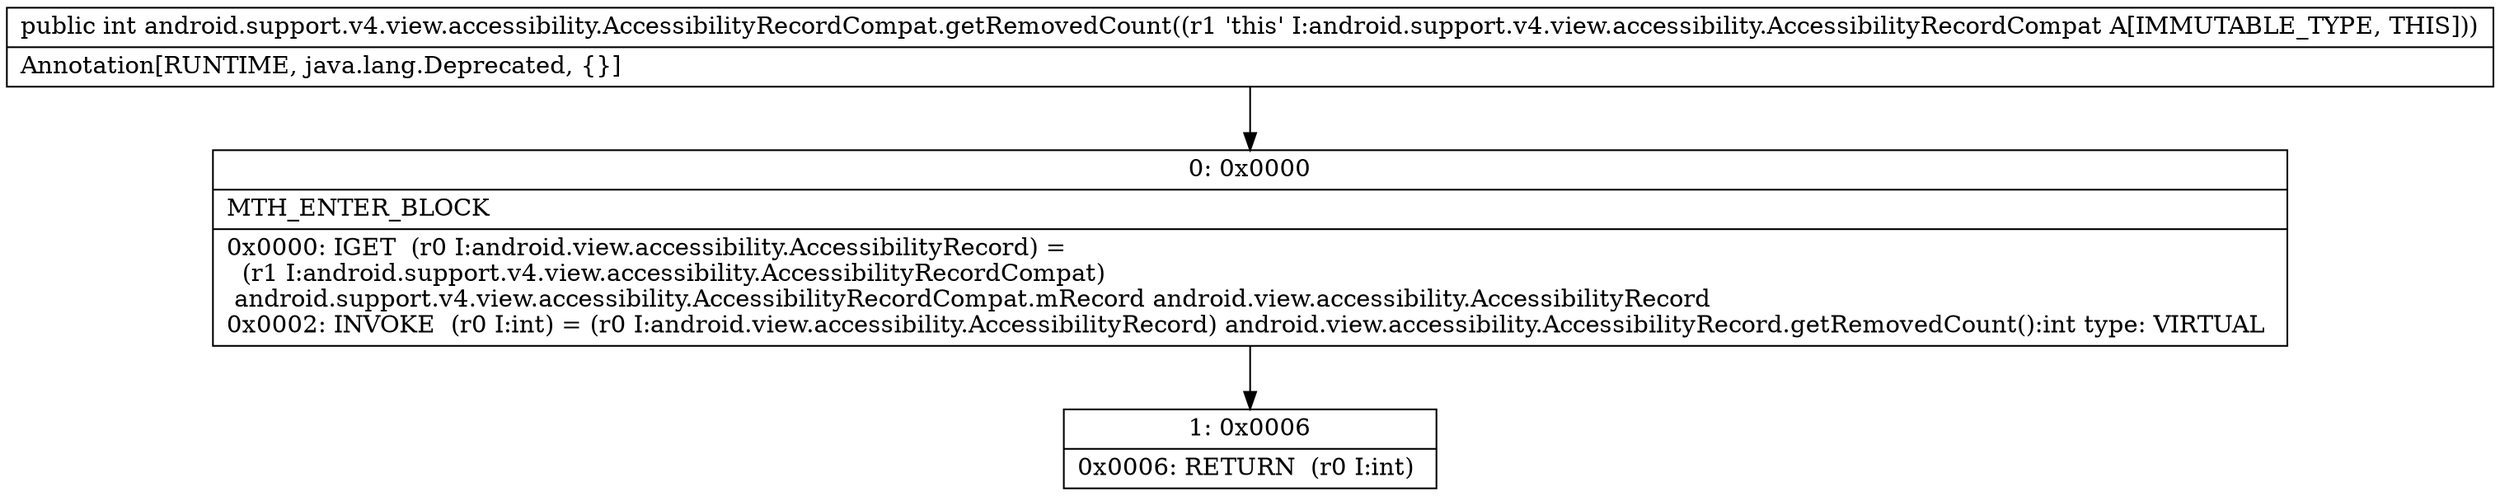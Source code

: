 digraph "CFG forandroid.support.v4.view.accessibility.AccessibilityRecordCompat.getRemovedCount()I" {
Node_0 [shape=record,label="{0\:\ 0x0000|MTH_ENTER_BLOCK\l|0x0000: IGET  (r0 I:android.view.accessibility.AccessibilityRecord) = \l  (r1 I:android.support.v4.view.accessibility.AccessibilityRecordCompat)\l android.support.v4.view.accessibility.AccessibilityRecordCompat.mRecord android.view.accessibility.AccessibilityRecord \l0x0002: INVOKE  (r0 I:int) = (r0 I:android.view.accessibility.AccessibilityRecord) android.view.accessibility.AccessibilityRecord.getRemovedCount():int type: VIRTUAL \l}"];
Node_1 [shape=record,label="{1\:\ 0x0006|0x0006: RETURN  (r0 I:int) \l}"];
MethodNode[shape=record,label="{public int android.support.v4.view.accessibility.AccessibilityRecordCompat.getRemovedCount((r1 'this' I:android.support.v4.view.accessibility.AccessibilityRecordCompat A[IMMUTABLE_TYPE, THIS]))  | Annotation[RUNTIME, java.lang.Deprecated, \{\}]\l}"];
MethodNode -> Node_0;
Node_0 -> Node_1;
}

